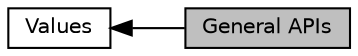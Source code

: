 digraph "General APIs"
{
 // LATEX_PDF_SIZE
  bgcolor="transparent";
  edge [fontname="Helvetica",fontsize="10",labelfontname="Helvetica",labelfontsize="10"];
  node [fontname="Helvetica",fontsize="10",shape="box"];
  rankdir=LR;
  Node1 [label="General APIs",height=0.2,width=0.4,color="black", fillcolor="grey75", style="filled", fontcolor="black",tooltip="Functions in this section work on all LLVMValueRef instances, regardless of their sub-type."];
  Node2 [label="Values",height=0.2,width=0.4,color="black",URL="$group__LLVMCCoreValues.html",tooltip="The bulk of LLVM's object model consists of values, which comprise a very rich type hierarchy."];
  Node2->Node1 [shape=plaintext, dir="back", style="solid"];
}
